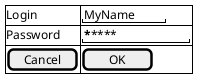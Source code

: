 @startsalt
{#
    Login | "MyName    "
    Password | "*********    "
    [ Cancel ] | [   OK   ]
}
@endsalt
